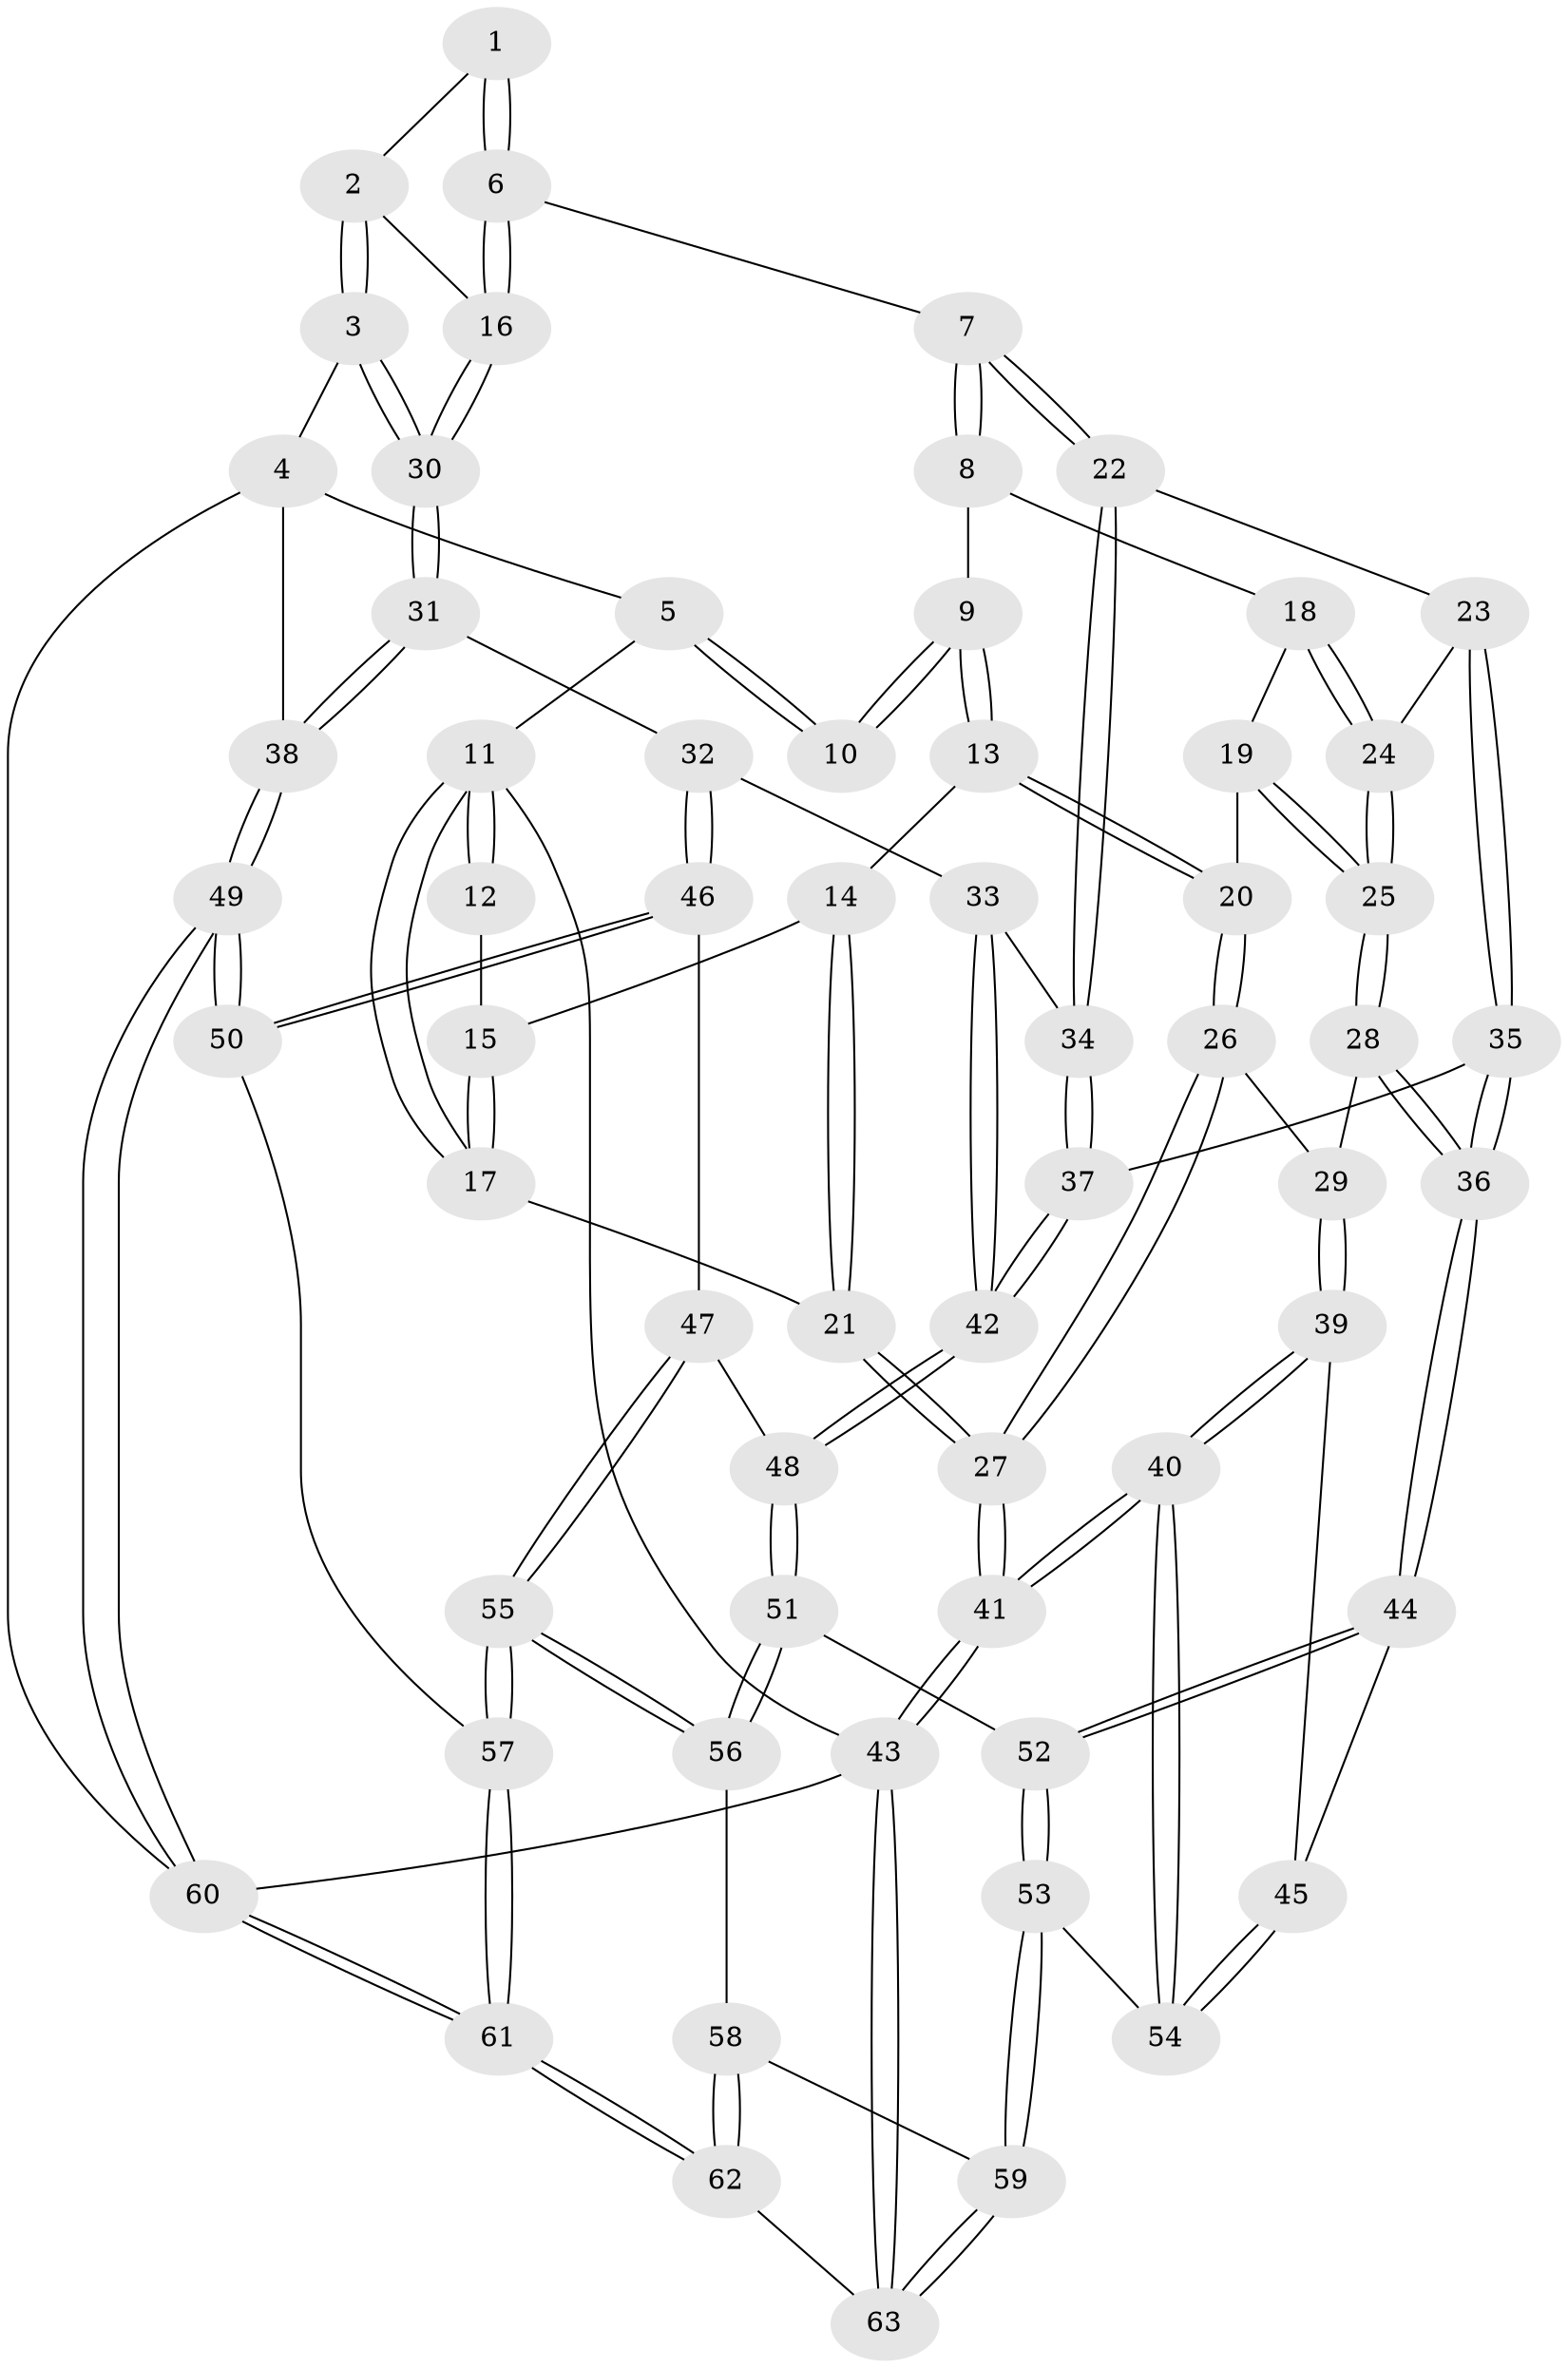 // coarse degree distribution, {5: 0.19230769230769232, 3: 0.2692307692307692, 4: 0.5, 2: 0.038461538461538464}
// Generated by graph-tools (version 1.1) at 2025/38/03/04/25 23:38:31]
// undirected, 63 vertices, 154 edges
graph export_dot {
  node [color=gray90,style=filled];
  1 [pos="+0.6985776776721273+0"];
  2 [pos="+0.7962177350547783+0.07726384225799818"];
  3 [pos="+1+0.22655615064883755"];
  4 [pos="+1+0.22504767392825858"];
  5 [pos="+0.6873421851927686+0"];
  6 [pos="+0.5723230103619371+0.26591580020969113"];
  7 [pos="+0.5316891462193574+0.2750865214521436"];
  8 [pos="+0.43549463528327065+0.15485261481274426"];
  9 [pos="+0.4245557935852303+0.12608209245846988"];
  10 [pos="+0.40409426326951337+0"];
  11 [pos="+0+0"];
  12 [pos="+0.36111030131505206+0"];
  13 [pos="+0.20276238487592882+0.2623959326578519"];
  14 [pos="+0.15452086424326147+0.20317418649270264"];
  15 [pos="+0.16296175108467503+0.14796176949425793"];
  16 [pos="+0.7418716820553026+0.2919175389445744"];
  17 [pos="+0+0"];
  18 [pos="+0.33621196223038025+0.28899073552101917"];
  19 [pos="+0.20608651685474474+0.26489205334033994"];
  20 [pos="+0.2030156446750977+0.26301760313315553"];
  21 [pos="+0+0.2977474866647995"];
  22 [pos="+0.5050032092070555+0.3296357934057899"];
  23 [pos="+0.4557320637683221+0.34395679519306865"];
  24 [pos="+0.3794898599451512+0.3413074227380278"];
  25 [pos="+0.30852506529284274+0.4280775632221121"];
  26 [pos="+0.1390944818115916+0.4059625440865818"];
  27 [pos="+0+0.3967572062188056"];
  28 [pos="+0.3002034397856623+0.5177078046041331"];
  29 [pos="+0.16970704853715649+0.45911469768352703"];
  30 [pos="+0.7967593607820885+0.3857970583261834"];
  31 [pos="+0.7885447338018556+0.4600831768077799"];
  32 [pos="+0.7662296921917027+0.49187610053081576"];
  33 [pos="+0.5811929324635475+0.4721687784840709"];
  34 [pos="+0.5293068015435496+0.4109745731095428"];
  35 [pos="+0.35414628467369225+0.5426891883106646"];
  36 [pos="+0.31361198427801024+0.5395629870976084"];
  37 [pos="+0.36293362177410576+0.5452700955279899"];
  38 [pos="+1+0.574456133153263"];
  39 [pos="+0.012129852487541405+0.6426158337972743"];
  40 [pos="+0+0.7547826030520418"];
  41 [pos="+0+0.7585441739573933"];
  42 [pos="+0.4802232850974484+0.6185651690812635"];
  43 [pos="+0+1"];
  44 [pos="+0.29858358633168847+0.5631606061353672"];
  45 [pos="+0.2109259287783134+0.5987937118570424"];
  46 [pos="+0.7616458683088112+0.5422453848055221"];
  47 [pos="+0.5428773661915756+0.6769765714410758"];
  48 [pos="+0.4834275699879387+0.6249531200722978"];
  49 [pos="+1+0.8611665513174035"];
  50 [pos="+0.8398280382876819+0.7830991041169412"];
  51 [pos="+0.3775170831668988+0.7433210768431816"];
  52 [pos="+0.2899873981965994+0.6772196788123339"];
  53 [pos="+0.18036590140561198+0.8129325911218126"];
  54 [pos="+0.17482151258262427+0.8115945860031949"];
  55 [pos="+0.5827222347402287+0.813415440040315"];
  56 [pos="+0.380881133772089+0.7951638880008807"];
  57 [pos="+0.6447398084900178+0.8956771504401277"];
  58 [pos="+0.35691067338609783+0.8220635061641263"];
  59 [pos="+0.19661751912485254+0.8268168311530621"];
  60 [pos="+1+1"];
  61 [pos="+0.5675877206726645+1"];
  62 [pos="+0.4653119868139219+1"];
  63 [pos="+0.3161265038751684+1"];
  1 -- 2;
  1 -- 6;
  1 -- 6;
  2 -- 3;
  2 -- 3;
  2 -- 16;
  3 -- 4;
  3 -- 30;
  3 -- 30;
  4 -- 5;
  4 -- 38;
  4 -- 60;
  5 -- 10;
  5 -- 10;
  5 -- 11;
  6 -- 7;
  6 -- 16;
  6 -- 16;
  7 -- 8;
  7 -- 8;
  7 -- 22;
  7 -- 22;
  8 -- 9;
  8 -- 18;
  9 -- 10;
  9 -- 10;
  9 -- 13;
  9 -- 13;
  11 -- 12;
  11 -- 12;
  11 -- 17;
  11 -- 17;
  11 -- 43;
  12 -- 15;
  13 -- 14;
  13 -- 20;
  13 -- 20;
  14 -- 15;
  14 -- 21;
  14 -- 21;
  15 -- 17;
  15 -- 17;
  16 -- 30;
  16 -- 30;
  17 -- 21;
  18 -- 19;
  18 -- 24;
  18 -- 24;
  19 -- 20;
  19 -- 25;
  19 -- 25;
  20 -- 26;
  20 -- 26;
  21 -- 27;
  21 -- 27;
  22 -- 23;
  22 -- 34;
  22 -- 34;
  23 -- 24;
  23 -- 35;
  23 -- 35;
  24 -- 25;
  24 -- 25;
  25 -- 28;
  25 -- 28;
  26 -- 27;
  26 -- 27;
  26 -- 29;
  27 -- 41;
  27 -- 41;
  28 -- 29;
  28 -- 36;
  28 -- 36;
  29 -- 39;
  29 -- 39;
  30 -- 31;
  30 -- 31;
  31 -- 32;
  31 -- 38;
  31 -- 38;
  32 -- 33;
  32 -- 46;
  32 -- 46;
  33 -- 34;
  33 -- 42;
  33 -- 42;
  34 -- 37;
  34 -- 37;
  35 -- 36;
  35 -- 36;
  35 -- 37;
  36 -- 44;
  36 -- 44;
  37 -- 42;
  37 -- 42;
  38 -- 49;
  38 -- 49;
  39 -- 40;
  39 -- 40;
  39 -- 45;
  40 -- 41;
  40 -- 41;
  40 -- 54;
  40 -- 54;
  41 -- 43;
  41 -- 43;
  42 -- 48;
  42 -- 48;
  43 -- 63;
  43 -- 63;
  43 -- 60;
  44 -- 45;
  44 -- 52;
  44 -- 52;
  45 -- 54;
  45 -- 54;
  46 -- 47;
  46 -- 50;
  46 -- 50;
  47 -- 48;
  47 -- 55;
  47 -- 55;
  48 -- 51;
  48 -- 51;
  49 -- 50;
  49 -- 50;
  49 -- 60;
  49 -- 60;
  50 -- 57;
  51 -- 52;
  51 -- 56;
  51 -- 56;
  52 -- 53;
  52 -- 53;
  53 -- 54;
  53 -- 59;
  53 -- 59;
  55 -- 56;
  55 -- 56;
  55 -- 57;
  55 -- 57;
  56 -- 58;
  57 -- 61;
  57 -- 61;
  58 -- 59;
  58 -- 62;
  58 -- 62;
  59 -- 63;
  59 -- 63;
  60 -- 61;
  60 -- 61;
  61 -- 62;
  61 -- 62;
  62 -- 63;
}
